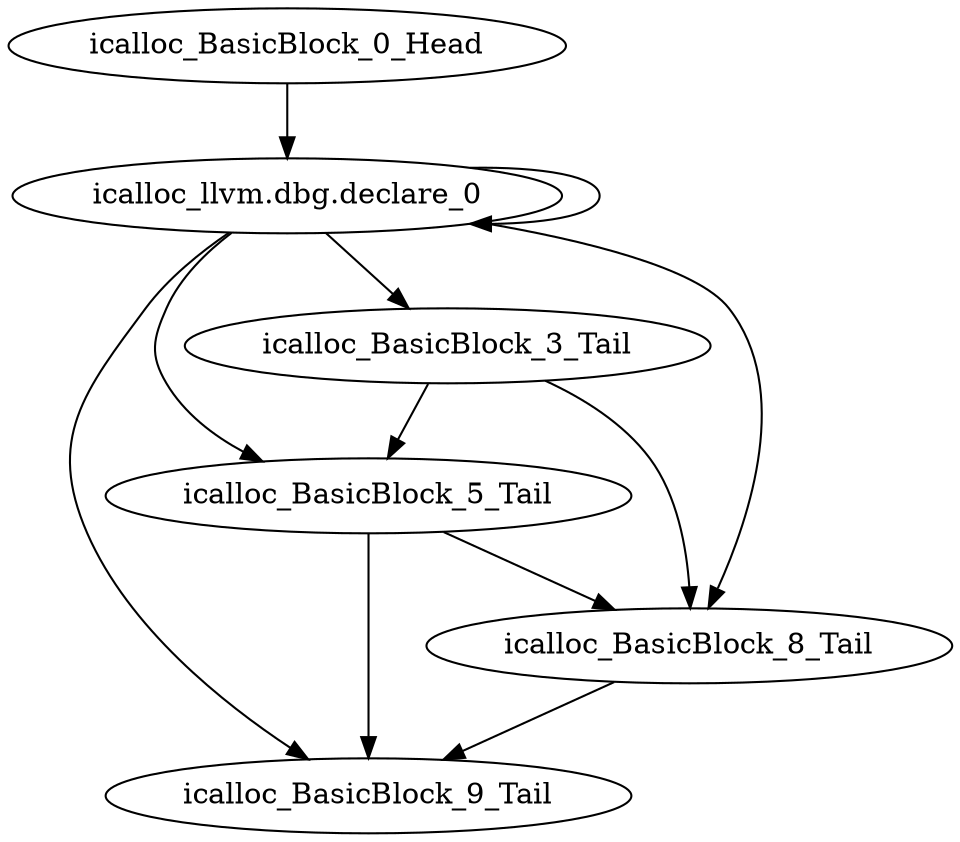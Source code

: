 digraph G {
    "icalloc_BasicBlock_0_Head" -> "icalloc_llvm.dbg.declare_0"
    "icalloc_BasicBlock_5_Tail" -> "icalloc_BasicBlock_9_Tail"
    "icalloc_BasicBlock_5_Tail" -> "icalloc_BasicBlock_8_Tail"
    "icalloc_BasicBlock_8_Tail" -> "icalloc_BasicBlock_9_Tail"
    "icalloc_llvm.dbg.declare_0" -> "icalloc_BasicBlock_9_Tail"
    "icalloc_llvm.dbg.declare_0" -> "icalloc_BasicBlock_5_Tail"
    "icalloc_llvm.dbg.declare_0" -> "icalloc_BasicBlock_8_Tail"
    "icalloc_llvm.dbg.declare_0" -> "icalloc_llvm.dbg.declare_0"
    "icalloc_llvm.dbg.declare_0" -> "icalloc_BasicBlock_3_Tail"
    "icalloc_BasicBlock_3_Tail" -> "icalloc_BasicBlock_5_Tail"
    "icalloc_BasicBlock_3_Tail" -> "icalloc_BasicBlock_8_Tail"
}
